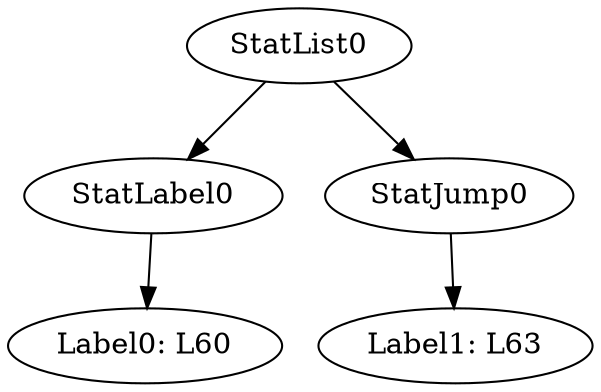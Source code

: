 digraph {
	ordering = out;
	StatJump0 -> "Label1: L63";
	StatList0 -> StatLabel0;
	StatList0 -> StatJump0;
	StatLabel0 -> "Label0: L60";
}

